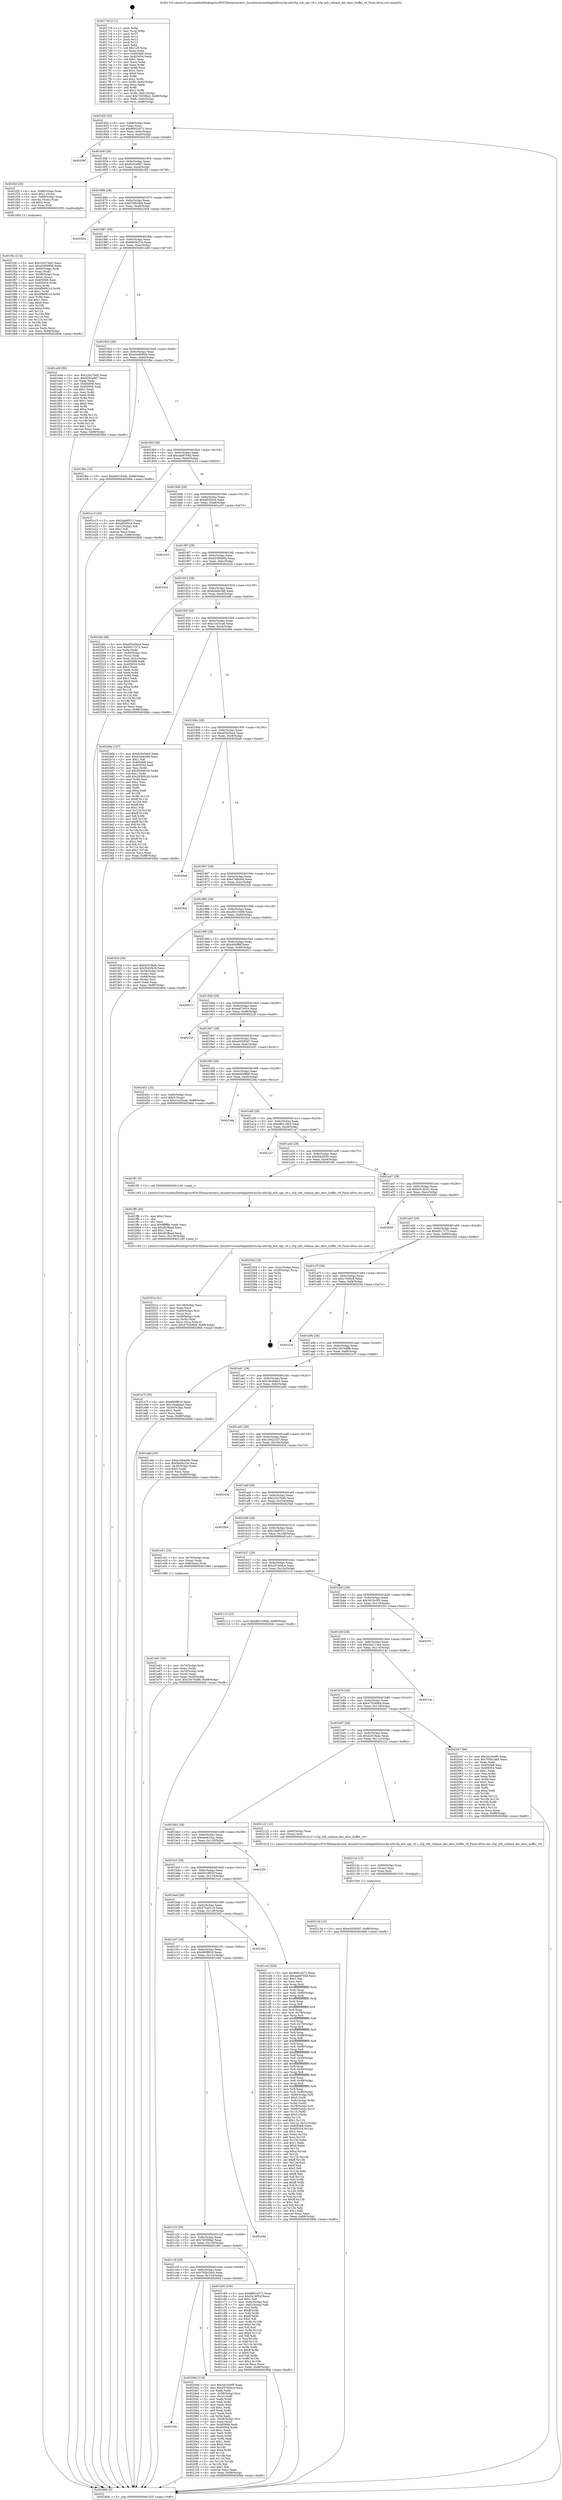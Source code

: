 digraph "0x4017c0" {
  label = "0x4017c0 (/mnt/c/Users/mathe/Desktop/tcc/POCII/binaries/extr_linuxdriversmediaplatforms5p-mfcs5p_mfc_opr_v6.c_s5p_mfc_release_dec_desc_buffer_v6_Final-ollvm.out::main(0))"
  labelloc = "t"
  node[shape=record]

  Entry [label="",width=0.3,height=0.3,shape=circle,fillcolor=black,style=filled]
  "0x40182f" [label="{
     0x40182f [32]\l
     | [instrs]\l
     &nbsp;&nbsp;0x40182f \<+6\>: mov -0x88(%rbp),%eax\l
     &nbsp;&nbsp;0x401835 \<+2\>: mov %eax,%ecx\l
     &nbsp;&nbsp;0x401837 \<+6\>: sub $0x8681e572,%ecx\l
     &nbsp;&nbsp;0x40183d \<+6\>: mov %eax,-0x9c(%rbp)\l
     &nbsp;&nbsp;0x401843 \<+6\>: mov %ecx,-0xa0(%rbp)\l
     &nbsp;&nbsp;0x401849 \<+6\>: je 000000000040256f \<main+0xdaf\>\l
  }"]
  "0x40256f" [label="{
     0x40256f\l
  }", style=dashed]
  "0x40184f" [label="{
     0x40184f [28]\l
     | [instrs]\l
     &nbsp;&nbsp;0x40184f \<+5\>: jmp 0000000000401854 \<main+0x94\>\l
     &nbsp;&nbsp;0x401854 \<+6\>: mov -0x9c(%rbp),%eax\l
     &nbsp;&nbsp;0x40185a \<+5\>: sub $0x920ce667,%eax\l
     &nbsp;&nbsp;0x40185f \<+6\>: mov %eax,-0xa4(%rbp)\l
     &nbsp;&nbsp;0x401865 \<+6\>: je 0000000000401f2f \<main+0x76f\>\l
  }"]
  Exit [label="",width=0.3,height=0.3,shape=circle,fillcolor=black,style=filled,peripheries=2]
  "0x401f2f" [label="{
     0x401f2f [29]\l
     | [instrs]\l
     &nbsp;&nbsp;0x401f2f \<+4\>: mov -0x68(%rbp),%rax\l
     &nbsp;&nbsp;0x401f33 \<+6\>: movl $0x1,(%rax)\l
     &nbsp;&nbsp;0x401f39 \<+4\>: mov -0x68(%rbp),%rax\l
     &nbsp;&nbsp;0x401f3d \<+3\>: movslq (%rax),%rax\l
     &nbsp;&nbsp;0x401f40 \<+4\>: shl $0x2,%rax\l
     &nbsp;&nbsp;0x401f44 \<+3\>: mov %rax,%rdi\l
     &nbsp;&nbsp;0x401f47 \<+5\>: call 0000000000401050 \<malloc@plt\>\l
     | [calls]\l
     &nbsp;&nbsp;0x401050 \{1\} (unknown)\l
  }"]
  "0x40186b" [label="{
     0x40186b [28]\l
     | [instrs]\l
     &nbsp;&nbsp;0x40186b \<+5\>: jmp 0000000000401870 \<main+0xb0\>\l
     &nbsp;&nbsp;0x401870 \<+6\>: mov -0x9c(%rbp),%eax\l
     &nbsp;&nbsp;0x401876 \<+5\>: sub $0x97682db8,%eax\l
     &nbsp;&nbsp;0x40187b \<+6\>: mov %eax,-0xa8(%rbp)\l
     &nbsp;&nbsp;0x401881 \<+6\>: je 0000000000402404 \<main+0xc44\>\l
  }"]
  "0x40213d" [label="{
     0x40213d [15]\l
     | [instrs]\l
     &nbsp;&nbsp;0x40213d \<+10\>: movl $0xe50593d7,-0x88(%rbp)\l
     &nbsp;&nbsp;0x402147 \<+5\>: jmp 00000000004026bb \<main+0xefb\>\l
  }"]
  "0x402404" [label="{
     0x402404\l
  }", style=dashed]
  "0x401887" [label="{
     0x401887 [28]\l
     | [instrs]\l
     &nbsp;&nbsp;0x401887 \<+5\>: jmp 000000000040188c \<main+0xcc\>\l
     &nbsp;&nbsp;0x40188c \<+6\>: mov -0x9c(%rbp),%eax\l
     &nbsp;&nbsp;0x401892 \<+5\>: sub $0x9e09c23e,%eax\l
     &nbsp;&nbsp;0x401897 \<+6\>: mov %eax,-0xac(%rbp)\l
     &nbsp;&nbsp;0x40189d \<+6\>: je 0000000000401ed9 \<main+0x719\>\l
  }"]
  "0x40212e" [label="{
     0x40212e [15]\l
     | [instrs]\l
     &nbsp;&nbsp;0x40212e \<+4\>: mov -0x60(%rbp),%rax\l
     &nbsp;&nbsp;0x402132 \<+3\>: mov (%rax),%rax\l
     &nbsp;&nbsp;0x402135 \<+3\>: mov %rax,%rdi\l
     &nbsp;&nbsp;0x402138 \<+5\>: call 0000000000401030 \<free@plt\>\l
     | [calls]\l
     &nbsp;&nbsp;0x401030 \{1\} (unknown)\l
  }"]
  "0x401ed9" [label="{
     0x401ed9 [86]\l
     | [instrs]\l
     &nbsp;&nbsp;0x401ed9 \<+5\>: mov $0x22027bd5,%eax\l
     &nbsp;&nbsp;0x401ede \<+5\>: mov $0x920ce667,%ecx\l
     &nbsp;&nbsp;0x401ee3 \<+2\>: xor %edx,%edx\l
     &nbsp;&nbsp;0x401ee5 \<+7\>: mov 0x405068,%esi\l
     &nbsp;&nbsp;0x401eec \<+7\>: mov 0x405054,%edi\l
     &nbsp;&nbsp;0x401ef3 \<+3\>: sub $0x1,%edx\l
     &nbsp;&nbsp;0x401ef6 \<+3\>: mov %esi,%r8d\l
     &nbsp;&nbsp;0x401ef9 \<+3\>: add %edx,%r8d\l
     &nbsp;&nbsp;0x401efc \<+4\>: imul %r8d,%esi\l
     &nbsp;&nbsp;0x401f00 \<+3\>: and $0x1,%esi\l
     &nbsp;&nbsp;0x401f03 \<+3\>: cmp $0x0,%esi\l
     &nbsp;&nbsp;0x401f06 \<+4\>: sete %r9b\l
     &nbsp;&nbsp;0x401f0a \<+3\>: cmp $0xa,%edi\l
     &nbsp;&nbsp;0x401f0d \<+4\>: setl %r10b\l
     &nbsp;&nbsp;0x401f11 \<+3\>: mov %r9b,%r11b\l
     &nbsp;&nbsp;0x401f14 \<+3\>: and %r10b,%r11b\l
     &nbsp;&nbsp;0x401f17 \<+3\>: xor %r10b,%r9b\l
     &nbsp;&nbsp;0x401f1a \<+3\>: or %r9b,%r11b\l
     &nbsp;&nbsp;0x401f1d \<+4\>: test $0x1,%r11b\l
     &nbsp;&nbsp;0x401f21 \<+3\>: cmovne %ecx,%eax\l
     &nbsp;&nbsp;0x401f24 \<+6\>: mov %eax,-0x88(%rbp)\l
     &nbsp;&nbsp;0x401f2a \<+5\>: jmp 00000000004026bb \<main+0xefb\>\l
  }"]
  "0x4018a3" [label="{
     0x4018a3 [28]\l
     | [instrs]\l
     &nbsp;&nbsp;0x4018a3 \<+5\>: jmp 00000000004018a8 \<main+0xe8\>\l
     &nbsp;&nbsp;0x4018a8 \<+6\>: mov -0x9c(%rbp),%eax\l
     &nbsp;&nbsp;0x4018ae \<+5\>: sub $0xa5490958,%eax\l
     &nbsp;&nbsp;0x4018b3 \<+6\>: mov %eax,-0xb0(%rbp)\l
     &nbsp;&nbsp;0x4018b9 \<+6\>: je 0000000000401fbe \<main+0x7fe\>\l
  }"]
  "0x401c5b" [label="{
     0x401c5b\l
  }", style=dashed]
  "0x401fbe" [label="{
     0x401fbe [15]\l
     | [instrs]\l
     &nbsp;&nbsp;0x401fbe \<+10\>: movl $0xd931940b,-0x88(%rbp)\l
     &nbsp;&nbsp;0x401fc8 \<+5\>: jmp 00000000004026bb \<main+0xefb\>\l
  }"]
  "0x4018bf" [label="{
     0x4018bf [28]\l
     | [instrs]\l
     &nbsp;&nbsp;0x4018bf \<+5\>: jmp 00000000004018c4 \<main+0x104\>\l
     &nbsp;&nbsp;0x4018c4 \<+6\>: mov -0x9c(%rbp),%eax\l
     &nbsp;&nbsp;0x4018ca \<+5\>: sub $0xaab9704d,%eax\l
     &nbsp;&nbsp;0x4018cf \<+6\>: mov %eax,-0xb4(%rbp)\l
     &nbsp;&nbsp;0x4018d5 \<+6\>: je 0000000000401e15 \<main+0x655\>\l
  }"]
  "0x40209d" [label="{
     0x40209d [118]\l
     | [instrs]\l
     &nbsp;&nbsp;0x40209d \<+5\>: mov $0x3d10c0f5,%eax\l
     &nbsp;&nbsp;0x4020a2 \<+5\>: mov $0x257404ce,%ecx\l
     &nbsp;&nbsp;0x4020a7 \<+2\>: xor %edx,%edx\l
     &nbsp;&nbsp;0x4020a9 \<+4\>: mov -0x58(%rbp),%rsi\l
     &nbsp;&nbsp;0x4020ad \<+2\>: mov (%rsi),%edi\l
     &nbsp;&nbsp;0x4020af \<+3\>: mov %edx,%r8d\l
     &nbsp;&nbsp;0x4020b2 \<+3\>: sub %edi,%r8d\l
     &nbsp;&nbsp;0x4020b5 \<+2\>: mov %edx,%edi\l
     &nbsp;&nbsp;0x4020b7 \<+3\>: sub $0x1,%edi\l
     &nbsp;&nbsp;0x4020ba \<+3\>: add %edi,%r8d\l
     &nbsp;&nbsp;0x4020bd \<+2\>: mov %edx,%edi\l
     &nbsp;&nbsp;0x4020bf \<+3\>: sub %r8d,%edi\l
     &nbsp;&nbsp;0x4020c2 \<+4\>: mov -0x58(%rbp),%rsi\l
     &nbsp;&nbsp;0x4020c6 \<+2\>: mov %edi,(%rsi)\l
     &nbsp;&nbsp;0x4020c8 \<+7\>: mov 0x405068,%edi\l
     &nbsp;&nbsp;0x4020cf \<+8\>: mov 0x405054,%r8d\l
     &nbsp;&nbsp;0x4020d7 \<+3\>: sub $0x1,%edx\l
     &nbsp;&nbsp;0x4020da \<+3\>: mov %edi,%r9d\l
     &nbsp;&nbsp;0x4020dd \<+3\>: add %edx,%r9d\l
     &nbsp;&nbsp;0x4020e0 \<+4\>: imul %r9d,%edi\l
     &nbsp;&nbsp;0x4020e4 \<+3\>: and $0x1,%edi\l
     &nbsp;&nbsp;0x4020e7 \<+3\>: cmp $0x0,%edi\l
     &nbsp;&nbsp;0x4020ea \<+4\>: sete %r10b\l
     &nbsp;&nbsp;0x4020ee \<+4\>: cmp $0xa,%r8d\l
     &nbsp;&nbsp;0x4020f2 \<+4\>: setl %r11b\l
     &nbsp;&nbsp;0x4020f6 \<+3\>: mov %r10b,%bl\l
     &nbsp;&nbsp;0x4020f9 \<+3\>: and %r11b,%bl\l
     &nbsp;&nbsp;0x4020fc \<+3\>: xor %r11b,%r10b\l
     &nbsp;&nbsp;0x4020ff \<+3\>: or %r10b,%bl\l
     &nbsp;&nbsp;0x402102 \<+3\>: test $0x1,%bl\l
     &nbsp;&nbsp;0x402105 \<+3\>: cmovne %ecx,%eax\l
     &nbsp;&nbsp;0x402108 \<+6\>: mov %eax,-0x88(%rbp)\l
     &nbsp;&nbsp;0x40210e \<+5\>: jmp 00000000004026bb \<main+0xefb\>\l
  }"]
  "0x401e15" [label="{
     0x401e15 [30]\l
     | [instrs]\l
     &nbsp;&nbsp;0x401e15 \<+5\>: mov $0x24a80511,%eax\l
     &nbsp;&nbsp;0x401e1a \<+5\>: mov $0xaf55f3c4,%ecx\l
     &nbsp;&nbsp;0x401e1f \<+3\>: mov -0x31(%rbp),%dl\l
     &nbsp;&nbsp;0x401e22 \<+3\>: test $0x1,%dl\l
     &nbsp;&nbsp;0x401e25 \<+3\>: cmovne %ecx,%eax\l
     &nbsp;&nbsp;0x401e28 \<+6\>: mov %eax,-0x88(%rbp)\l
     &nbsp;&nbsp;0x401e2e \<+5\>: jmp 00000000004026bb \<main+0xefb\>\l
  }"]
  "0x4018db" [label="{
     0x4018db [28]\l
     | [instrs]\l
     &nbsp;&nbsp;0x4018db \<+5\>: jmp 00000000004018e0 \<main+0x120\>\l
     &nbsp;&nbsp;0x4018e0 \<+6\>: mov -0x9c(%rbp),%eax\l
     &nbsp;&nbsp;0x4018e6 \<+5\>: sub $0xaf55f3c4,%eax\l
     &nbsp;&nbsp;0x4018eb \<+6\>: mov %eax,-0xb8(%rbp)\l
     &nbsp;&nbsp;0x4018f1 \<+6\>: je 0000000000401e33 \<main+0x673\>\l
  }"]
  "0x40201e" [label="{
     0x40201e [41]\l
     | [instrs]\l
     &nbsp;&nbsp;0x40201e \<+6\>: mov -0x138(%rbp),%ecx\l
     &nbsp;&nbsp;0x402024 \<+3\>: imul %eax,%ecx\l
     &nbsp;&nbsp;0x402027 \<+4\>: mov -0x60(%rbp),%rsi\l
     &nbsp;&nbsp;0x40202b \<+3\>: mov (%rsi),%rsi\l
     &nbsp;&nbsp;0x40202e \<+4\>: mov -0x58(%rbp),%rdi\l
     &nbsp;&nbsp;0x402032 \<+3\>: movslq (%rdi),%rdi\l
     &nbsp;&nbsp;0x402035 \<+3\>: mov %ecx,(%rsi,%rdi,4)\l
     &nbsp;&nbsp;0x402038 \<+10\>: movl $0x475349b9,-0x88(%rbp)\l
     &nbsp;&nbsp;0x402042 \<+5\>: jmp 00000000004026bb \<main+0xefb\>\l
  }"]
  "0x401e33" [label="{
     0x401e33\l
  }", style=dashed]
  "0x4018f7" [label="{
     0x4018f7 [28]\l
     | [instrs]\l
     &nbsp;&nbsp;0x4018f7 \<+5\>: jmp 00000000004018fc \<main+0x13c\>\l
     &nbsp;&nbsp;0x4018fc \<+6\>: mov -0x9c(%rbp),%eax\l
     &nbsp;&nbsp;0x401902 \<+5\>: sub $0xb2384d0b,%eax\l
     &nbsp;&nbsp;0x401907 \<+6\>: mov %eax,-0xbc(%rbp)\l
     &nbsp;&nbsp;0x40190d \<+6\>: je 000000000040242e \<main+0xc6e\>\l
  }"]
  "0x401ff6" [label="{
     0x401ff6 [40]\l
     | [instrs]\l
     &nbsp;&nbsp;0x401ff6 \<+5\>: mov $0x2,%ecx\l
     &nbsp;&nbsp;0x401ffb \<+1\>: cltd\l
     &nbsp;&nbsp;0x401ffc \<+2\>: idiv %ecx\l
     &nbsp;&nbsp;0x401ffe \<+6\>: imul $0xfffffffe,%edx,%ecx\l
     &nbsp;&nbsp;0x402004 \<+6\>: sub $0xdf1ffaad,%ecx\l
     &nbsp;&nbsp;0x40200a \<+3\>: add $0x1,%ecx\l
     &nbsp;&nbsp;0x40200d \<+6\>: add $0xdf1ffaad,%ecx\l
     &nbsp;&nbsp;0x402013 \<+6\>: mov %ecx,-0x138(%rbp)\l
     &nbsp;&nbsp;0x402019 \<+5\>: call 0000000000401160 \<next_i\>\l
     | [calls]\l
     &nbsp;&nbsp;0x401160 \{1\} (/mnt/c/Users/mathe/Desktop/tcc/POCII/binaries/extr_linuxdriversmediaplatforms5p-mfcs5p_mfc_opr_v6.c_s5p_mfc_release_dec_desc_buffer_v6_Final-ollvm.out::next_i)\l
  }"]
  "0x40242e" [label="{
     0x40242e\l
  }", style=dashed]
  "0x401913" [label="{
     0x401913 [28]\l
     | [instrs]\l
     &nbsp;&nbsp;0x401913 \<+5\>: jmp 0000000000401918 \<main+0x158\>\l
     &nbsp;&nbsp;0x401918 \<+6\>: mov -0x9c(%rbp),%eax\l
     &nbsp;&nbsp;0x40191e \<+5\>: sub $0xb3ebe348,%eax\l
     &nbsp;&nbsp;0x401923 \<+6\>: mov %eax,-0xc0(%rbp)\l
     &nbsp;&nbsp;0x401929 \<+6\>: je 00000000004024fd \<main+0xd3d\>\l
  }"]
  "0x401f4c" [label="{
     0x401f4c [114]\l
     | [instrs]\l
     &nbsp;&nbsp;0x401f4c \<+5\>: mov $0x22027bd5,%ecx\l
     &nbsp;&nbsp;0x401f51 \<+5\>: mov $0xa5490958,%edx\l
     &nbsp;&nbsp;0x401f56 \<+4\>: mov -0x60(%rbp),%rdi\l
     &nbsp;&nbsp;0x401f5a \<+3\>: mov %rax,(%rdi)\l
     &nbsp;&nbsp;0x401f5d \<+4\>: mov -0x58(%rbp),%rax\l
     &nbsp;&nbsp;0x401f61 \<+6\>: movl $0x0,(%rax)\l
     &nbsp;&nbsp;0x401f67 \<+7\>: mov 0x405068,%esi\l
     &nbsp;&nbsp;0x401f6e \<+8\>: mov 0x405054,%r8d\l
     &nbsp;&nbsp;0x401f76 \<+3\>: mov %esi,%r9d\l
     &nbsp;&nbsp;0x401f79 \<+7\>: add $0x9f969210,%r9d\l
     &nbsp;&nbsp;0x401f80 \<+4\>: sub $0x1,%r9d\l
     &nbsp;&nbsp;0x401f84 \<+7\>: sub $0x9f969210,%r9d\l
     &nbsp;&nbsp;0x401f8b \<+4\>: imul %r9d,%esi\l
     &nbsp;&nbsp;0x401f8f \<+3\>: and $0x1,%esi\l
     &nbsp;&nbsp;0x401f92 \<+3\>: cmp $0x0,%esi\l
     &nbsp;&nbsp;0x401f95 \<+4\>: sete %r10b\l
     &nbsp;&nbsp;0x401f99 \<+4\>: cmp $0xa,%r8d\l
     &nbsp;&nbsp;0x401f9d \<+4\>: setl %r11b\l
     &nbsp;&nbsp;0x401fa1 \<+3\>: mov %r10b,%bl\l
     &nbsp;&nbsp;0x401fa4 \<+3\>: and %r11b,%bl\l
     &nbsp;&nbsp;0x401fa7 \<+3\>: xor %r11b,%r10b\l
     &nbsp;&nbsp;0x401faa \<+3\>: or %r10b,%bl\l
     &nbsp;&nbsp;0x401fad \<+3\>: test $0x1,%bl\l
     &nbsp;&nbsp;0x401fb0 \<+3\>: cmovne %edx,%ecx\l
     &nbsp;&nbsp;0x401fb3 \<+6\>: mov %ecx,-0x88(%rbp)\l
     &nbsp;&nbsp;0x401fb9 \<+5\>: jmp 00000000004026bb \<main+0xefb\>\l
  }"]
  "0x4024fd" [label="{
     0x4024fd [96]\l
     | [instrs]\l
     &nbsp;&nbsp;0x4024fd \<+5\>: mov $0xd35a5be4,%eax\l
     &nbsp;&nbsp;0x402502 \<+5\>: mov $0x8517273,%ecx\l
     &nbsp;&nbsp;0x402507 \<+2\>: xor %edx,%edx\l
     &nbsp;&nbsp;0x402509 \<+4\>: mov -0x80(%rbp),%rsi\l
     &nbsp;&nbsp;0x40250d \<+2\>: mov (%rsi),%edi\l
     &nbsp;&nbsp;0x40250f \<+3\>: mov %edi,-0x2c(%rbp)\l
     &nbsp;&nbsp;0x402512 \<+7\>: mov 0x405068,%edi\l
     &nbsp;&nbsp;0x402519 \<+8\>: mov 0x405054,%r8d\l
     &nbsp;&nbsp;0x402521 \<+3\>: sub $0x1,%edx\l
     &nbsp;&nbsp;0x402524 \<+3\>: mov %edi,%r9d\l
     &nbsp;&nbsp;0x402527 \<+3\>: add %edx,%r9d\l
     &nbsp;&nbsp;0x40252a \<+4\>: imul %r9d,%edi\l
     &nbsp;&nbsp;0x40252e \<+3\>: and $0x1,%edi\l
     &nbsp;&nbsp;0x402531 \<+3\>: cmp $0x0,%edi\l
     &nbsp;&nbsp;0x402534 \<+4\>: sete %r10b\l
     &nbsp;&nbsp;0x402538 \<+4\>: cmp $0xa,%r8d\l
     &nbsp;&nbsp;0x40253c \<+4\>: setl %r11b\l
     &nbsp;&nbsp;0x402540 \<+3\>: mov %r10b,%bl\l
     &nbsp;&nbsp;0x402543 \<+3\>: and %r11b,%bl\l
     &nbsp;&nbsp;0x402546 \<+3\>: xor %r11b,%r10b\l
     &nbsp;&nbsp;0x402549 \<+3\>: or %r10b,%bl\l
     &nbsp;&nbsp;0x40254c \<+3\>: test $0x1,%bl\l
     &nbsp;&nbsp;0x40254f \<+3\>: cmovne %ecx,%eax\l
     &nbsp;&nbsp;0x402552 \<+6\>: mov %eax,-0x88(%rbp)\l
     &nbsp;&nbsp;0x402558 \<+5\>: jmp 00000000004026bb \<main+0xefb\>\l
  }"]
  "0x40192f" [label="{
     0x40192f [28]\l
     | [instrs]\l
     &nbsp;&nbsp;0x40192f \<+5\>: jmp 0000000000401934 \<main+0x174\>\l
     &nbsp;&nbsp;0x401934 \<+6\>: mov -0x9c(%rbp),%eax\l
     &nbsp;&nbsp;0x40193a \<+5\>: sub $0xc1e25ca6,%eax\l
     &nbsp;&nbsp;0x40193f \<+6\>: mov %eax,-0xc4(%rbp)\l
     &nbsp;&nbsp;0x401945 \<+6\>: je 000000000040246a \<main+0xcaa\>\l
  }"]
  "0x401e61" [label="{
     0x401e61 [30]\l
     | [instrs]\l
     &nbsp;&nbsp;0x401e61 \<+4\>: mov -0x70(%rbp),%rdi\l
     &nbsp;&nbsp;0x401e65 \<+2\>: mov %eax,(%rdi)\l
     &nbsp;&nbsp;0x401e67 \<+4\>: mov -0x70(%rbp),%rdi\l
     &nbsp;&nbsp;0x401e6b \<+2\>: mov (%rdi),%eax\l
     &nbsp;&nbsp;0x401e6d \<+3\>: mov %eax,-0x30(%rbp)\l
     &nbsp;&nbsp;0x401e70 \<+10\>: movl $0x10e70d88,-0x88(%rbp)\l
     &nbsp;&nbsp;0x401e7a \<+5\>: jmp 00000000004026bb \<main+0xefb\>\l
  }"]
  "0x40246a" [label="{
     0x40246a [147]\l
     | [instrs]\l
     &nbsp;&nbsp;0x40246a \<+5\>: mov $0xd35a5be4,%eax\l
     &nbsp;&nbsp;0x40246f \<+5\>: mov $0xb3ebe348,%ecx\l
     &nbsp;&nbsp;0x402474 \<+2\>: mov $0x1,%dl\l
     &nbsp;&nbsp;0x402476 \<+7\>: mov 0x405068,%esi\l
     &nbsp;&nbsp;0x40247d \<+7\>: mov 0x405054,%edi\l
     &nbsp;&nbsp;0x402484 \<+3\>: mov %esi,%r8d\l
     &nbsp;&nbsp;0x402487 \<+7\>: sub $0x28366c26,%r8d\l
     &nbsp;&nbsp;0x40248e \<+4\>: sub $0x1,%r8d\l
     &nbsp;&nbsp;0x402492 \<+7\>: add $0x28366c26,%r8d\l
     &nbsp;&nbsp;0x402499 \<+4\>: imul %r8d,%esi\l
     &nbsp;&nbsp;0x40249d \<+3\>: and $0x1,%esi\l
     &nbsp;&nbsp;0x4024a0 \<+3\>: cmp $0x0,%esi\l
     &nbsp;&nbsp;0x4024a3 \<+4\>: sete %r9b\l
     &nbsp;&nbsp;0x4024a7 \<+3\>: cmp $0xa,%edi\l
     &nbsp;&nbsp;0x4024aa \<+4\>: setl %r10b\l
     &nbsp;&nbsp;0x4024ae \<+3\>: mov %r9b,%r11b\l
     &nbsp;&nbsp;0x4024b1 \<+4\>: xor $0xff,%r11b\l
     &nbsp;&nbsp;0x4024b5 \<+3\>: mov %r10b,%bl\l
     &nbsp;&nbsp;0x4024b8 \<+3\>: xor $0xff,%bl\l
     &nbsp;&nbsp;0x4024bb \<+3\>: xor $0x1,%dl\l
     &nbsp;&nbsp;0x4024be \<+3\>: mov %r11b,%r14b\l
     &nbsp;&nbsp;0x4024c1 \<+4\>: and $0xff,%r14b\l
     &nbsp;&nbsp;0x4024c5 \<+3\>: and %dl,%r9b\l
     &nbsp;&nbsp;0x4024c8 \<+3\>: mov %bl,%r15b\l
     &nbsp;&nbsp;0x4024cb \<+4\>: and $0xff,%r15b\l
     &nbsp;&nbsp;0x4024cf \<+3\>: and %dl,%r10b\l
     &nbsp;&nbsp;0x4024d2 \<+3\>: or %r9b,%r14b\l
     &nbsp;&nbsp;0x4024d5 \<+3\>: or %r10b,%r15b\l
     &nbsp;&nbsp;0x4024d8 \<+3\>: xor %r15b,%r14b\l
     &nbsp;&nbsp;0x4024db \<+3\>: or %bl,%r11b\l
     &nbsp;&nbsp;0x4024de \<+4\>: xor $0xff,%r11b\l
     &nbsp;&nbsp;0x4024e2 \<+3\>: or $0x1,%dl\l
     &nbsp;&nbsp;0x4024e5 \<+3\>: and %dl,%r11b\l
     &nbsp;&nbsp;0x4024e8 \<+3\>: or %r11b,%r14b\l
     &nbsp;&nbsp;0x4024eb \<+4\>: test $0x1,%r14b\l
     &nbsp;&nbsp;0x4024ef \<+3\>: cmovne %ecx,%eax\l
     &nbsp;&nbsp;0x4024f2 \<+6\>: mov %eax,-0x88(%rbp)\l
     &nbsp;&nbsp;0x4024f8 \<+5\>: jmp 00000000004026bb \<main+0xefb\>\l
  }"]
  "0x40194b" [label="{
     0x40194b [28]\l
     | [instrs]\l
     &nbsp;&nbsp;0x40194b \<+5\>: jmp 0000000000401950 \<main+0x190\>\l
     &nbsp;&nbsp;0x401950 \<+6\>: mov -0x9c(%rbp),%eax\l
     &nbsp;&nbsp;0x401956 \<+5\>: sub $0xd35a5be4,%eax\l
     &nbsp;&nbsp;0x40195b \<+6\>: mov %eax,-0xc8(%rbp)\l
     &nbsp;&nbsp;0x401961 \<+6\>: je 00000000004026a6 \<main+0xee6\>\l
  }"]
  "0x4017c0" [label="{
     0x4017c0 [111]\l
     | [instrs]\l
     &nbsp;&nbsp;0x4017c0 \<+1\>: push %rbp\l
     &nbsp;&nbsp;0x4017c1 \<+3\>: mov %rsp,%rbp\l
     &nbsp;&nbsp;0x4017c4 \<+2\>: push %r15\l
     &nbsp;&nbsp;0x4017c6 \<+2\>: push %r14\l
     &nbsp;&nbsp;0x4017c8 \<+2\>: push %r13\l
     &nbsp;&nbsp;0x4017ca \<+2\>: push %r12\l
     &nbsp;&nbsp;0x4017cc \<+1\>: push %rbx\l
     &nbsp;&nbsp;0x4017cd \<+7\>: sub $0x128,%rsp\l
     &nbsp;&nbsp;0x4017d4 \<+2\>: xor %eax,%eax\l
     &nbsp;&nbsp;0x4017d6 \<+7\>: mov 0x405068,%ecx\l
     &nbsp;&nbsp;0x4017dd \<+7\>: mov 0x405054,%edx\l
     &nbsp;&nbsp;0x4017e4 \<+3\>: sub $0x1,%eax\l
     &nbsp;&nbsp;0x4017e7 \<+3\>: mov %ecx,%r8d\l
     &nbsp;&nbsp;0x4017ea \<+3\>: add %eax,%r8d\l
     &nbsp;&nbsp;0x4017ed \<+4\>: imul %r8d,%ecx\l
     &nbsp;&nbsp;0x4017f1 \<+3\>: and $0x1,%ecx\l
     &nbsp;&nbsp;0x4017f4 \<+3\>: cmp $0x0,%ecx\l
     &nbsp;&nbsp;0x4017f7 \<+4\>: sete %r9b\l
     &nbsp;&nbsp;0x4017fb \<+4\>: and $0x1,%r9b\l
     &nbsp;&nbsp;0x4017ff \<+7\>: mov %r9b,-0x82(%rbp)\l
     &nbsp;&nbsp;0x401806 \<+3\>: cmp $0xa,%edx\l
     &nbsp;&nbsp;0x401809 \<+4\>: setl %r9b\l
     &nbsp;&nbsp;0x40180d \<+4\>: and $0x1,%r9b\l
     &nbsp;&nbsp;0x401811 \<+7\>: mov %r9b,-0x81(%rbp)\l
     &nbsp;&nbsp;0x401818 \<+10\>: movl $0x72839fa2,-0x88(%rbp)\l
     &nbsp;&nbsp;0x401822 \<+6\>: mov %edi,-0x8c(%rbp)\l
     &nbsp;&nbsp;0x401828 \<+7\>: mov %rsi,-0x98(%rbp)\l
  }"]
  "0x4026a6" [label="{
     0x4026a6\l
  }", style=dashed]
  "0x401967" [label="{
     0x401967 [28]\l
     | [instrs]\l
     &nbsp;&nbsp;0x401967 \<+5\>: jmp 000000000040196c \<main+0x1ac\>\l
     &nbsp;&nbsp;0x40196c \<+6\>: mov -0x9c(%rbp),%eax\l
     &nbsp;&nbsp;0x401972 \<+5\>: sub $0xd7efb20d,%eax\l
     &nbsp;&nbsp;0x401977 \<+6\>: mov %eax,-0xcc(%rbp)\l
     &nbsp;&nbsp;0x40197d \<+6\>: je 00000000004023cb \<main+0xc0b\>\l
  }"]
  "0x4026bb" [label="{
     0x4026bb [5]\l
     | [instrs]\l
     &nbsp;&nbsp;0x4026bb \<+5\>: jmp 000000000040182f \<main+0x6f\>\l
  }"]
  "0x4023cb" [label="{
     0x4023cb\l
  }", style=dashed]
  "0x401983" [label="{
     0x401983 [28]\l
     | [instrs]\l
     &nbsp;&nbsp;0x401983 \<+5\>: jmp 0000000000401988 \<main+0x1c8\>\l
     &nbsp;&nbsp;0x401988 \<+6\>: mov -0x9c(%rbp),%eax\l
     &nbsp;&nbsp;0x40198e \<+5\>: sub $0xd931940b,%eax\l
     &nbsp;&nbsp;0x401993 \<+6\>: mov %eax,-0xd0(%rbp)\l
     &nbsp;&nbsp;0x401999 \<+6\>: je 0000000000401fcd \<main+0x80d\>\l
  }"]
  "0x401c3f" [label="{
     0x401c3f [28]\l
     | [instrs]\l
     &nbsp;&nbsp;0x401c3f \<+5\>: jmp 0000000000401c44 \<main+0x484\>\l
     &nbsp;&nbsp;0x401c44 \<+6\>: mov -0x9c(%rbp),%eax\l
     &nbsp;&nbsp;0x401c4a \<+5\>: sub $0x765b1bb5,%eax\l
     &nbsp;&nbsp;0x401c4f \<+6\>: mov %eax,-0x134(%rbp)\l
     &nbsp;&nbsp;0x401c55 \<+6\>: je 000000000040209d \<main+0x8dd\>\l
  }"]
  "0x401fcd" [label="{
     0x401fcd [36]\l
     | [instrs]\l
     &nbsp;&nbsp;0x401fcd \<+5\>: mov $0x4c019a4c,%eax\l
     &nbsp;&nbsp;0x401fd2 \<+5\>: mov $0xf342f436,%ecx\l
     &nbsp;&nbsp;0x401fd7 \<+4\>: mov -0x58(%rbp),%rdx\l
     &nbsp;&nbsp;0x401fdb \<+2\>: mov (%rdx),%esi\l
     &nbsp;&nbsp;0x401fdd \<+4\>: mov -0x68(%rbp),%rdx\l
     &nbsp;&nbsp;0x401fe1 \<+2\>: cmp (%rdx),%esi\l
     &nbsp;&nbsp;0x401fe3 \<+3\>: cmovl %ecx,%eax\l
     &nbsp;&nbsp;0x401fe6 \<+6\>: mov %eax,-0x88(%rbp)\l
     &nbsp;&nbsp;0x401fec \<+5\>: jmp 00000000004026bb \<main+0xefb\>\l
  }"]
  "0x40199f" [label="{
     0x40199f [28]\l
     | [instrs]\l
     &nbsp;&nbsp;0x40199f \<+5\>: jmp 00000000004019a4 \<main+0x1e4\>\l
     &nbsp;&nbsp;0x4019a4 \<+6\>: mov -0x9c(%rbp),%eax\l
     &nbsp;&nbsp;0x4019aa \<+5\>: sub $0xdcfcffbf,%eax\l
     &nbsp;&nbsp;0x4019af \<+6\>: mov %eax,-0xd4(%rbp)\l
     &nbsp;&nbsp;0x4019b5 \<+6\>: je 0000000000402613 \<main+0xe53\>\l
  }"]
  "0x401c65" [label="{
     0x401c65 [106]\l
     | [instrs]\l
     &nbsp;&nbsp;0x401c65 \<+5\>: mov $0x8681e572,%eax\l
     &nbsp;&nbsp;0x401c6a \<+5\>: mov $0x5418f52f,%ecx\l
     &nbsp;&nbsp;0x401c6f \<+2\>: mov $0x1,%dl\l
     &nbsp;&nbsp;0x401c71 \<+7\>: mov -0x82(%rbp),%sil\l
     &nbsp;&nbsp;0x401c78 \<+7\>: mov -0x81(%rbp),%dil\l
     &nbsp;&nbsp;0x401c7f \<+3\>: mov %sil,%r8b\l
     &nbsp;&nbsp;0x401c82 \<+4\>: xor $0xff,%r8b\l
     &nbsp;&nbsp;0x401c86 \<+3\>: mov %dil,%r9b\l
     &nbsp;&nbsp;0x401c89 \<+4\>: xor $0xff,%r9b\l
     &nbsp;&nbsp;0x401c8d \<+3\>: xor $0x0,%dl\l
     &nbsp;&nbsp;0x401c90 \<+3\>: mov %r8b,%r10b\l
     &nbsp;&nbsp;0x401c93 \<+4\>: and $0x0,%r10b\l
     &nbsp;&nbsp;0x401c97 \<+3\>: and %dl,%sil\l
     &nbsp;&nbsp;0x401c9a \<+3\>: mov %r9b,%r11b\l
     &nbsp;&nbsp;0x401c9d \<+4\>: and $0x0,%r11b\l
     &nbsp;&nbsp;0x401ca1 \<+3\>: and %dl,%dil\l
     &nbsp;&nbsp;0x401ca4 \<+3\>: or %sil,%r10b\l
     &nbsp;&nbsp;0x401ca7 \<+3\>: or %dil,%r11b\l
     &nbsp;&nbsp;0x401caa \<+3\>: xor %r11b,%r10b\l
     &nbsp;&nbsp;0x401cad \<+3\>: or %r9b,%r8b\l
     &nbsp;&nbsp;0x401cb0 \<+4\>: xor $0xff,%r8b\l
     &nbsp;&nbsp;0x401cb4 \<+3\>: or $0x0,%dl\l
     &nbsp;&nbsp;0x401cb7 \<+3\>: and %dl,%r8b\l
     &nbsp;&nbsp;0x401cba \<+3\>: or %r8b,%r10b\l
     &nbsp;&nbsp;0x401cbd \<+4\>: test $0x1,%r10b\l
     &nbsp;&nbsp;0x401cc1 \<+3\>: cmovne %ecx,%eax\l
     &nbsp;&nbsp;0x401cc4 \<+6\>: mov %eax,-0x88(%rbp)\l
     &nbsp;&nbsp;0x401cca \<+5\>: jmp 00000000004026bb \<main+0xefb\>\l
  }"]
  "0x402613" [label="{
     0x402613\l
  }", style=dashed]
  "0x4019bb" [label="{
     0x4019bb [28]\l
     | [instrs]\l
     &nbsp;&nbsp;0x4019bb \<+5\>: jmp 00000000004019c0 \<main+0x200\>\l
     &nbsp;&nbsp;0x4019c0 \<+6\>: mov -0x9c(%rbp),%eax\l
     &nbsp;&nbsp;0x4019c6 \<+5\>: sub $0xe4f7491e,%eax\l
     &nbsp;&nbsp;0x4019cb \<+6\>: mov %eax,-0xd8(%rbp)\l
     &nbsp;&nbsp;0x4019d1 \<+6\>: je 000000000040222f \<main+0xa6f\>\l
  }"]
  "0x401c23" [label="{
     0x401c23 [28]\l
     | [instrs]\l
     &nbsp;&nbsp;0x401c23 \<+5\>: jmp 0000000000401c28 \<main+0x468\>\l
     &nbsp;&nbsp;0x401c28 \<+6\>: mov -0x9c(%rbp),%eax\l
     &nbsp;&nbsp;0x401c2e \<+5\>: sub $0x72839fa2,%eax\l
     &nbsp;&nbsp;0x401c33 \<+6\>: mov %eax,-0x130(%rbp)\l
     &nbsp;&nbsp;0x401c39 \<+6\>: je 0000000000401c65 \<main+0x4a5\>\l
  }"]
  "0x40222f" [label="{
     0x40222f\l
  }", style=dashed]
  "0x4019d7" [label="{
     0x4019d7 [28]\l
     | [instrs]\l
     &nbsp;&nbsp;0x4019d7 \<+5\>: jmp 00000000004019dc \<main+0x21c\>\l
     &nbsp;&nbsp;0x4019dc \<+6\>: mov -0x9c(%rbp),%eax\l
     &nbsp;&nbsp;0x4019e2 \<+5\>: sub $0xe50593d7,%eax\l
     &nbsp;&nbsp;0x4019e7 \<+6\>: mov %eax,-0xdc(%rbp)\l
     &nbsp;&nbsp;0x4019ed \<+6\>: je 0000000000402451 \<main+0xc91\>\l
  }"]
  "0x401e9d" [label="{
     0x401e9d\l
  }", style=dashed]
  "0x402451" [label="{
     0x402451 [25]\l
     | [instrs]\l
     &nbsp;&nbsp;0x402451 \<+4\>: mov -0x80(%rbp),%rax\l
     &nbsp;&nbsp;0x402455 \<+6\>: movl $0x0,(%rax)\l
     &nbsp;&nbsp;0x40245b \<+10\>: movl $0xc1e25ca6,-0x88(%rbp)\l
     &nbsp;&nbsp;0x402465 \<+5\>: jmp 00000000004026bb \<main+0xefb\>\l
  }"]
  "0x4019f3" [label="{
     0x4019f3 [28]\l
     | [instrs]\l
     &nbsp;&nbsp;0x4019f3 \<+5\>: jmp 00000000004019f8 \<main+0x238\>\l
     &nbsp;&nbsp;0x4019f8 \<+6\>: mov -0x9c(%rbp),%eax\l
     &nbsp;&nbsp;0x4019fe \<+5\>: sub $0xe6d3d6b8,%eax\l
     &nbsp;&nbsp;0x401a03 \<+6\>: mov %eax,-0xe0(%rbp)\l
     &nbsp;&nbsp;0x401a09 \<+6\>: je 00000000004023da \<main+0xc1a\>\l
  }"]
  "0x401c07" [label="{
     0x401c07 [28]\l
     | [instrs]\l
     &nbsp;&nbsp;0x401c07 \<+5\>: jmp 0000000000401c0c \<main+0x44c\>\l
     &nbsp;&nbsp;0x401c0c \<+6\>: mov -0x9c(%rbp),%eax\l
     &nbsp;&nbsp;0x401c12 \<+5\>: sub $0x680ff918,%eax\l
     &nbsp;&nbsp;0x401c17 \<+6\>: mov %eax,-0x12c(%rbp)\l
     &nbsp;&nbsp;0x401c1d \<+6\>: je 0000000000401e9d \<main+0x6dd\>\l
  }"]
  "0x4023da" [label="{
     0x4023da\l
  }", style=dashed]
  "0x401a0f" [label="{
     0x401a0f [28]\l
     | [instrs]\l
     &nbsp;&nbsp;0x401a0f \<+5\>: jmp 0000000000401a14 \<main+0x254\>\l
     &nbsp;&nbsp;0x401a14 \<+6\>: mov -0x9c(%rbp),%eax\l
     &nbsp;&nbsp;0x401a1a \<+5\>: sub $0xe80134a3,%eax\l
     &nbsp;&nbsp;0x401a1f \<+6\>: mov %eax,-0xe4(%rbp)\l
     &nbsp;&nbsp;0x401a25 \<+6\>: je 00000000004021a7 \<main+0x9e7\>\l
  }"]
  "0x402262" [label="{
     0x402262\l
  }", style=dashed]
  "0x4021a7" [label="{
     0x4021a7\l
  }", style=dashed]
  "0x401a2b" [label="{
     0x401a2b [28]\l
     | [instrs]\l
     &nbsp;&nbsp;0x401a2b \<+5\>: jmp 0000000000401a30 \<main+0x270\>\l
     &nbsp;&nbsp;0x401a30 \<+6\>: mov -0x9c(%rbp),%eax\l
     &nbsp;&nbsp;0x401a36 \<+5\>: sub $0xf342f436,%eax\l
     &nbsp;&nbsp;0x401a3b \<+6\>: mov %eax,-0xe8(%rbp)\l
     &nbsp;&nbsp;0x401a41 \<+6\>: je 0000000000401ff1 \<main+0x831\>\l
  }"]
  "0x401beb" [label="{
     0x401beb [28]\l
     | [instrs]\l
     &nbsp;&nbsp;0x401beb \<+5\>: jmp 0000000000401bf0 \<main+0x430\>\l
     &nbsp;&nbsp;0x401bf0 \<+6\>: mov -0x9c(%rbp),%eax\l
     &nbsp;&nbsp;0x401bf6 \<+5\>: sub $0x57ba9119,%eax\l
     &nbsp;&nbsp;0x401bfb \<+6\>: mov %eax,-0x128(%rbp)\l
     &nbsp;&nbsp;0x401c01 \<+6\>: je 0000000000402262 \<main+0xaa2\>\l
  }"]
  "0x401ff1" [label="{
     0x401ff1 [5]\l
     | [instrs]\l
     &nbsp;&nbsp;0x401ff1 \<+5\>: call 0000000000401160 \<next_i\>\l
     | [calls]\l
     &nbsp;&nbsp;0x401160 \{1\} (/mnt/c/Users/mathe/Desktop/tcc/POCII/binaries/extr_linuxdriversmediaplatforms5p-mfcs5p_mfc_opr_v6.c_s5p_mfc_release_dec_desc_buffer_v6_Final-ollvm.out::next_i)\l
  }"]
  "0x401a47" [label="{
     0x401a47 [28]\l
     | [instrs]\l
     &nbsp;&nbsp;0x401a47 \<+5\>: jmp 0000000000401a4c \<main+0x28c\>\l
     &nbsp;&nbsp;0x401a4c \<+6\>: mov -0x9c(%rbp),%eax\l
     &nbsp;&nbsp;0x401a52 \<+5\>: sub $0xfc518201,%eax\l
     &nbsp;&nbsp;0x401a57 \<+6\>: mov %eax,-0xec(%rbp)\l
     &nbsp;&nbsp;0x401a5d \<+6\>: je 0000000000402650 \<main+0xe90\>\l
  }"]
  "0x401ccf" [label="{
     0x401ccf [326]\l
     | [instrs]\l
     &nbsp;&nbsp;0x401ccf \<+5\>: mov $0x8681e572,%eax\l
     &nbsp;&nbsp;0x401cd4 \<+5\>: mov $0xaab9704d,%ecx\l
     &nbsp;&nbsp;0x401cd9 \<+2\>: mov $0x1,%dl\l
     &nbsp;&nbsp;0x401cdb \<+2\>: xor %esi,%esi\l
     &nbsp;&nbsp;0x401cdd \<+3\>: mov %rsp,%rdi\l
     &nbsp;&nbsp;0x401ce0 \<+4\>: add $0xfffffffffffffff0,%rdi\l
     &nbsp;&nbsp;0x401ce4 \<+3\>: mov %rdi,%rsp\l
     &nbsp;&nbsp;0x401ce7 \<+4\>: mov %rdi,-0x80(%rbp)\l
     &nbsp;&nbsp;0x401ceb \<+3\>: mov %rsp,%rdi\l
     &nbsp;&nbsp;0x401cee \<+4\>: add $0xfffffffffffffff0,%rdi\l
     &nbsp;&nbsp;0x401cf2 \<+3\>: mov %rdi,%rsp\l
     &nbsp;&nbsp;0x401cf5 \<+3\>: mov %rsp,%r8\l
     &nbsp;&nbsp;0x401cf8 \<+4\>: add $0xfffffffffffffff0,%r8\l
     &nbsp;&nbsp;0x401cfc \<+3\>: mov %r8,%rsp\l
     &nbsp;&nbsp;0x401cff \<+4\>: mov %r8,-0x78(%rbp)\l
     &nbsp;&nbsp;0x401d03 \<+3\>: mov %rsp,%r8\l
     &nbsp;&nbsp;0x401d06 \<+4\>: add $0xfffffffffffffff0,%r8\l
     &nbsp;&nbsp;0x401d0a \<+3\>: mov %r8,%rsp\l
     &nbsp;&nbsp;0x401d0d \<+4\>: mov %r8,-0x70(%rbp)\l
     &nbsp;&nbsp;0x401d11 \<+3\>: mov %rsp,%r8\l
     &nbsp;&nbsp;0x401d14 \<+4\>: add $0xfffffffffffffff0,%r8\l
     &nbsp;&nbsp;0x401d18 \<+3\>: mov %r8,%rsp\l
     &nbsp;&nbsp;0x401d1b \<+4\>: mov %r8,-0x68(%rbp)\l
     &nbsp;&nbsp;0x401d1f \<+3\>: mov %rsp,%r8\l
     &nbsp;&nbsp;0x401d22 \<+4\>: add $0xfffffffffffffff0,%r8\l
     &nbsp;&nbsp;0x401d26 \<+3\>: mov %r8,%rsp\l
     &nbsp;&nbsp;0x401d29 \<+4\>: mov %r8,-0x60(%rbp)\l
     &nbsp;&nbsp;0x401d2d \<+3\>: mov %rsp,%r8\l
     &nbsp;&nbsp;0x401d30 \<+4\>: add $0xfffffffffffffff0,%r8\l
     &nbsp;&nbsp;0x401d34 \<+3\>: mov %r8,%rsp\l
     &nbsp;&nbsp;0x401d37 \<+4\>: mov %r8,-0x58(%rbp)\l
     &nbsp;&nbsp;0x401d3b \<+3\>: mov %rsp,%r8\l
     &nbsp;&nbsp;0x401d3e \<+4\>: add $0xfffffffffffffff0,%r8\l
     &nbsp;&nbsp;0x401d42 \<+3\>: mov %r8,%rsp\l
     &nbsp;&nbsp;0x401d45 \<+4\>: mov %r8,-0x50(%rbp)\l
     &nbsp;&nbsp;0x401d49 \<+3\>: mov %rsp,%r8\l
     &nbsp;&nbsp;0x401d4c \<+4\>: add $0xfffffffffffffff0,%r8\l
     &nbsp;&nbsp;0x401d50 \<+3\>: mov %r8,%rsp\l
     &nbsp;&nbsp;0x401d53 \<+4\>: mov %r8,-0x48(%rbp)\l
     &nbsp;&nbsp;0x401d57 \<+3\>: mov %rsp,%r8\l
     &nbsp;&nbsp;0x401d5a \<+4\>: add $0xfffffffffffffff0,%r8\l
     &nbsp;&nbsp;0x401d5e \<+3\>: mov %r8,%rsp\l
     &nbsp;&nbsp;0x401d61 \<+4\>: mov %r8,-0x40(%rbp)\l
     &nbsp;&nbsp;0x401d65 \<+4\>: mov -0x80(%rbp),%r8\l
     &nbsp;&nbsp;0x401d69 \<+7\>: movl $0x0,(%r8)\l
     &nbsp;&nbsp;0x401d70 \<+7\>: mov -0x8c(%rbp),%r9d\l
     &nbsp;&nbsp;0x401d77 \<+3\>: mov %r9d,(%rdi)\l
     &nbsp;&nbsp;0x401d7a \<+4\>: mov -0x78(%rbp),%r8\l
     &nbsp;&nbsp;0x401d7e \<+7\>: mov -0x98(%rbp),%r10\l
     &nbsp;&nbsp;0x401d85 \<+3\>: mov %r10,(%r8)\l
     &nbsp;&nbsp;0x401d88 \<+3\>: cmpl $0x2,(%rdi)\l
     &nbsp;&nbsp;0x401d8b \<+4\>: setne %r11b\l
     &nbsp;&nbsp;0x401d8f \<+4\>: and $0x1,%r11b\l
     &nbsp;&nbsp;0x401d93 \<+4\>: mov %r11b,-0x31(%rbp)\l
     &nbsp;&nbsp;0x401d97 \<+7\>: mov 0x405068,%ebx\l
     &nbsp;&nbsp;0x401d9e \<+8\>: mov 0x405054,%r14d\l
     &nbsp;&nbsp;0x401da6 \<+3\>: sub $0x1,%esi\l
     &nbsp;&nbsp;0x401da9 \<+3\>: mov %ebx,%r15d\l
     &nbsp;&nbsp;0x401dac \<+3\>: add %esi,%r15d\l
     &nbsp;&nbsp;0x401daf \<+4\>: imul %r15d,%ebx\l
     &nbsp;&nbsp;0x401db3 \<+3\>: and $0x1,%ebx\l
     &nbsp;&nbsp;0x401db6 \<+3\>: cmp $0x0,%ebx\l
     &nbsp;&nbsp;0x401db9 \<+4\>: sete %r11b\l
     &nbsp;&nbsp;0x401dbd \<+4\>: cmp $0xa,%r14d\l
     &nbsp;&nbsp;0x401dc1 \<+4\>: setl %r12b\l
     &nbsp;&nbsp;0x401dc5 \<+3\>: mov %r11b,%r13b\l
     &nbsp;&nbsp;0x401dc8 \<+4\>: xor $0xff,%r13b\l
     &nbsp;&nbsp;0x401dcc \<+3\>: mov %r12b,%sil\l
     &nbsp;&nbsp;0x401dcf \<+4\>: xor $0xff,%sil\l
     &nbsp;&nbsp;0x401dd3 \<+3\>: xor $0x1,%dl\l
     &nbsp;&nbsp;0x401dd6 \<+3\>: mov %r13b,%dil\l
     &nbsp;&nbsp;0x401dd9 \<+4\>: and $0xff,%dil\l
     &nbsp;&nbsp;0x401ddd \<+3\>: and %dl,%r11b\l
     &nbsp;&nbsp;0x401de0 \<+3\>: mov %sil,%r8b\l
     &nbsp;&nbsp;0x401de3 \<+4\>: and $0xff,%r8b\l
     &nbsp;&nbsp;0x401de7 \<+3\>: and %dl,%r12b\l
     &nbsp;&nbsp;0x401dea \<+3\>: or %r11b,%dil\l
     &nbsp;&nbsp;0x401ded \<+3\>: or %r12b,%r8b\l
     &nbsp;&nbsp;0x401df0 \<+3\>: xor %r8b,%dil\l
     &nbsp;&nbsp;0x401df3 \<+3\>: or %sil,%r13b\l
     &nbsp;&nbsp;0x401df6 \<+4\>: xor $0xff,%r13b\l
     &nbsp;&nbsp;0x401dfa \<+3\>: or $0x1,%dl\l
     &nbsp;&nbsp;0x401dfd \<+3\>: and %dl,%r13b\l
     &nbsp;&nbsp;0x401e00 \<+3\>: or %r13b,%dil\l
     &nbsp;&nbsp;0x401e03 \<+4\>: test $0x1,%dil\l
     &nbsp;&nbsp;0x401e07 \<+3\>: cmovne %ecx,%eax\l
     &nbsp;&nbsp;0x401e0a \<+6\>: mov %eax,-0x88(%rbp)\l
     &nbsp;&nbsp;0x401e10 \<+5\>: jmp 00000000004026bb \<main+0xefb\>\l
  }"]
  "0x402650" [label="{
     0x402650\l
  }", style=dashed]
  "0x401a63" [label="{
     0x401a63 [28]\l
     | [instrs]\l
     &nbsp;&nbsp;0x401a63 \<+5\>: jmp 0000000000401a68 \<main+0x2a8\>\l
     &nbsp;&nbsp;0x401a68 \<+6\>: mov -0x9c(%rbp),%eax\l
     &nbsp;&nbsp;0x401a6e \<+5\>: sub $0x8517273,%eax\l
     &nbsp;&nbsp;0x401a73 \<+6\>: mov %eax,-0xf0(%rbp)\l
     &nbsp;&nbsp;0x401a79 \<+6\>: je 000000000040255d \<main+0xd9d\>\l
  }"]
  "0x401bcf" [label="{
     0x401bcf [28]\l
     | [instrs]\l
     &nbsp;&nbsp;0x401bcf \<+5\>: jmp 0000000000401bd4 \<main+0x414\>\l
     &nbsp;&nbsp;0x401bd4 \<+6\>: mov -0x9c(%rbp),%eax\l
     &nbsp;&nbsp;0x401bda \<+5\>: sub $0x5418f52f,%eax\l
     &nbsp;&nbsp;0x401bdf \<+6\>: mov %eax,-0x124(%rbp)\l
     &nbsp;&nbsp;0x401be5 \<+6\>: je 0000000000401ccf \<main+0x50f\>\l
  }"]
  "0x40255d" [label="{
     0x40255d [18]\l
     | [instrs]\l
     &nbsp;&nbsp;0x40255d \<+3\>: mov -0x2c(%rbp),%eax\l
     &nbsp;&nbsp;0x402560 \<+4\>: lea -0x28(%rbp),%rsp\l
     &nbsp;&nbsp;0x402564 \<+1\>: pop %rbx\l
     &nbsp;&nbsp;0x402565 \<+2\>: pop %r12\l
     &nbsp;&nbsp;0x402567 \<+2\>: pop %r13\l
     &nbsp;&nbsp;0x402569 \<+2\>: pop %r14\l
     &nbsp;&nbsp;0x40256b \<+2\>: pop %r15\l
     &nbsp;&nbsp;0x40256d \<+1\>: pop %rbp\l
     &nbsp;&nbsp;0x40256e \<+1\>: ret\l
  }"]
  "0x401a7f" [label="{
     0x401a7f [28]\l
     | [instrs]\l
     &nbsp;&nbsp;0x401a7f \<+5\>: jmp 0000000000401a84 \<main+0x2c4\>\l
     &nbsp;&nbsp;0x401a84 \<+6\>: mov -0x9c(%rbp),%eax\l
     &nbsp;&nbsp;0x401a8a \<+5\>: sub $0xc7b66c6,%eax\l
     &nbsp;&nbsp;0x401a8f \<+6\>: mov %eax,-0xf4(%rbp)\l
     &nbsp;&nbsp;0x401a95 \<+6\>: je 000000000040223e \<main+0xa7e\>\l
  }"]
  "0x4022f5" [label="{
     0x4022f5\l
  }", style=dashed]
  "0x40223e" [label="{
     0x40223e\l
  }", style=dashed]
  "0x401a9b" [label="{
     0x401a9b [28]\l
     | [instrs]\l
     &nbsp;&nbsp;0x401a9b \<+5\>: jmp 0000000000401aa0 \<main+0x2e0\>\l
     &nbsp;&nbsp;0x401aa0 \<+6\>: mov -0x9c(%rbp),%eax\l
     &nbsp;&nbsp;0x401aa6 \<+5\>: sub $0x10e70d88,%eax\l
     &nbsp;&nbsp;0x401aab \<+6\>: mov %eax,-0xf8(%rbp)\l
     &nbsp;&nbsp;0x401ab1 \<+6\>: je 0000000000401e7f \<main+0x6bf\>\l
  }"]
  "0x401bb3" [label="{
     0x401bb3 [28]\l
     | [instrs]\l
     &nbsp;&nbsp;0x401bb3 \<+5\>: jmp 0000000000401bb8 \<main+0x3f8\>\l
     &nbsp;&nbsp;0x401bb8 \<+6\>: mov -0x9c(%rbp),%eax\l
     &nbsp;&nbsp;0x401bbe \<+5\>: sub $0x4ee633ac,%eax\l
     &nbsp;&nbsp;0x401bc3 \<+6\>: mov %eax,-0x120(%rbp)\l
     &nbsp;&nbsp;0x401bc9 \<+6\>: je 00000000004022f5 \<main+0xb35\>\l
  }"]
  "0x401e7f" [label="{
     0x401e7f [30]\l
     | [instrs]\l
     &nbsp;&nbsp;0x401e7f \<+5\>: mov $0x680ff918,%eax\l
     &nbsp;&nbsp;0x401e84 \<+5\>: mov $0x19cdbba5,%ecx\l
     &nbsp;&nbsp;0x401e89 \<+3\>: mov -0x30(%rbp),%edx\l
     &nbsp;&nbsp;0x401e8c \<+3\>: cmp $0x1,%edx\l
     &nbsp;&nbsp;0x401e8f \<+3\>: cmovl %ecx,%eax\l
     &nbsp;&nbsp;0x401e92 \<+6\>: mov %eax,-0x88(%rbp)\l
     &nbsp;&nbsp;0x401e98 \<+5\>: jmp 00000000004026bb \<main+0xefb\>\l
  }"]
  "0x401ab7" [label="{
     0x401ab7 [28]\l
     | [instrs]\l
     &nbsp;&nbsp;0x401ab7 \<+5\>: jmp 0000000000401abc \<main+0x2fc\>\l
     &nbsp;&nbsp;0x401abc \<+6\>: mov -0x9c(%rbp),%eax\l
     &nbsp;&nbsp;0x401ac2 \<+5\>: sub $0x19cdbba5,%eax\l
     &nbsp;&nbsp;0x401ac7 \<+6\>: mov %eax,-0xfc(%rbp)\l
     &nbsp;&nbsp;0x401acd \<+6\>: je 0000000000401ebb \<main+0x6fb\>\l
  }"]
  "0x402122" [label="{
     0x402122 [12]\l
     | [instrs]\l
     &nbsp;&nbsp;0x402122 \<+4\>: mov -0x60(%rbp),%rax\l
     &nbsp;&nbsp;0x402126 \<+3\>: mov (%rax),%rdi\l
     &nbsp;&nbsp;0x402129 \<+5\>: call 0000000000401610 \<s5p_mfc_release_dec_desc_buffer_v6\>\l
     | [calls]\l
     &nbsp;&nbsp;0x401610 \{1\} (/mnt/c/Users/mathe/Desktop/tcc/POCII/binaries/extr_linuxdriversmediaplatforms5p-mfcs5p_mfc_opr_v6.c_s5p_mfc_release_dec_desc_buffer_v6_Final-ollvm.out::s5p_mfc_release_dec_desc_buffer_v6)\l
  }"]
  "0x401ebb" [label="{
     0x401ebb [30]\l
     | [instrs]\l
     &nbsp;&nbsp;0x401ebb \<+5\>: mov $0xb2384d0b,%eax\l
     &nbsp;&nbsp;0x401ec0 \<+5\>: mov $0x9e09c23e,%ecx\l
     &nbsp;&nbsp;0x401ec5 \<+3\>: mov -0x30(%rbp),%edx\l
     &nbsp;&nbsp;0x401ec8 \<+3\>: cmp $0x0,%edx\l
     &nbsp;&nbsp;0x401ecb \<+3\>: cmove %ecx,%eax\l
     &nbsp;&nbsp;0x401ece \<+6\>: mov %eax,-0x88(%rbp)\l
     &nbsp;&nbsp;0x401ed4 \<+5\>: jmp 00000000004026bb \<main+0xefb\>\l
  }"]
  "0x401ad3" [label="{
     0x401ad3 [28]\l
     | [instrs]\l
     &nbsp;&nbsp;0x401ad3 \<+5\>: jmp 0000000000401ad8 \<main+0x318\>\l
     &nbsp;&nbsp;0x401ad8 \<+6\>: mov -0x9c(%rbp),%eax\l
     &nbsp;&nbsp;0x401ade \<+5\>: sub $0x1e9221d7,%eax\l
     &nbsp;&nbsp;0x401ae3 \<+6\>: mov %eax,-0x100(%rbp)\l
     &nbsp;&nbsp;0x401ae9 \<+6\>: je 000000000040243d \<main+0xc7d\>\l
  }"]
  "0x401b97" [label="{
     0x401b97 [28]\l
     | [instrs]\l
     &nbsp;&nbsp;0x401b97 \<+5\>: jmp 0000000000401b9c \<main+0x3dc\>\l
     &nbsp;&nbsp;0x401b9c \<+6\>: mov -0x9c(%rbp),%eax\l
     &nbsp;&nbsp;0x401ba2 \<+5\>: sub $0x4c019a4c,%eax\l
     &nbsp;&nbsp;0x401ba7 \<+6\>: mov %eax,-0x11c(%rbp)\l
     &nbsp;&nbsp;0x401bad \<+6\>: je 0000000000402122 \<main+0x962\>\l
  }"]
  "0x40243d" [label="{
     0x40243d\l
  }", style=dashed]
  "0x401aef" [label="{
     0x401aef [28]\l
     | [instrs]\l
     &nbsp;&nbsp;0x401aef \<+5\>: jmp 0000000000401af4 \<main+0x334\>\l
     &nbsp;&nbsp;0x401af4 \<+6\>: mov -0x9c(%rbp),%eax\l
     &nbsp;&nbsp;0x401afa \<+5\>: sub $0x22027bd5,%eax\l
     &nbsp;&nbsp;0x401aff \<+6\>: mov %eax,-0x104(%rbp)\l
     &nbsp;&nbsp;0x401b05 \<+6\>: je 00000000004025b4 \<main+0xdf4\>\l
  }"]
  "0x402047" [label="{
     0x402047 [86]\l
     | [instrs]\l
     &nbsp;&nbsp;0x402047 \<+5\>: mov $0x3d10c0f5,%eax\l
     &nbsp;&nbsp;0x40204c \<+5\>: mov $0x765b1bb5,%ecx\l
     &nbsp;&nbsp;0x402051 \<+2\>: xor %edx,%edx\l
     &nbsp;&nbsp;0x402053 \<+7\>: mov 0x405068,%esi\l
     &nbsp;&nbsp;0x40205a \<+7\>: mov 0x405054,%edi\l
     &nbsp;&nbsp;0x402061 \<+3\>: sub $0x1,%edx\l
     &nbsp;&nbsp;0x402064 \<+3\>: mov %esi,%r8d\l
     &nbsp;&nbsp;0x402067 \<+3\>: add %edx,%r8d\l
     &nbsp;&nbsp;0x40206a \<+4\>: imul %r8d,%esi\l
     &nbsp;&nbsp;0x40206e \<+3\>: and $0x1,%esi\l
     &nbsp;&nbsp;0x402071 \<+3\>: cmp $0x0,%esi\l
     &nbsp;&nbsp;0x402074 \<+4\>: sete %r9b\l
     &nbsp;&nbsp;0x402078 \<+3\>: cmp $0xa,%edi\l
     &nbsp;&nbsp;0x40207b \<+4\>: setl %r10b\l
     &nbsp;&nbsp;0x40207f \<+3\>: mov %r9b,%r11b\l
     &nbsp;&nbsp;0x402082 \<+3\>: and %r10b,%r11b\l
     &nbsp;&nbsp;0x402085 \<+3\>: xor %r10b,%r9b\l
     &nbsp;&nbsp;0x402088 \<+3\>: or %r9b,%r11b\l
     &nbsp;&nbsp;0x40208b \<+4\>: test $0x1,%r11b\l
     &nbsp;&nbsp;0x40208f \<+3\>: cmovne %ecx,%eax\l
     &nbsp;&nbsp;0x402092 \<+6\>: mov %eax,-0x88(%rbp)\l
     &nbsp;&nbsp;0x402098 \<+5\>: jmp 00000000004026bb \<main+0xefb\>\l
  }"]
  "0x4025b4" [label="{
     0x4025b4\l
  }", style=dashed]
  "0x401b0b" [label="{
     0x401b0b [28]\l
     | [instrs]\l
     &nbsp;&nbsp;0x401b0b \<+5\>: jmp 0000000000401b10 \<main+0x350\>\l
     &nbsp;&nbsp;0x401b10 \<+6\>: mov -0x9c(%rbp),%eax\l
     &nbsp;&nbsp;0x401b16 \<+5\>: sub $0x24a80511,%eax\l
     &nbsp;&nbsp;0x401b1b \<+6\>: mov %eax,-0x108(%rbp)\l
     &nbsp;&nbsp;0x401b21 \<+6\>: je 0000000000401e51 \<main+0x691\>\l
  }"]
  "0x401b7b" [label="{
     0x401b7b [28]\l
     | [instrs]\l
     &nbsp;&nbsp;0x401b7b \<+5\>: jmp 0000000000401b80 \<main+0x3c0\>\l
     &nbsp;&nbsp;0x401b80 \<+6\>: mov -0x9c(%rbp),%eax\l
     &nbsp;&nbsp;0x401b86 \<+5\>: sub $0x475349b9,%eax\l
     &nbsp;&nbsp;0x401b8b \<+6\>: mov %eax,-0x118(%rbp)\l
     &nbsp;&nbsp;0x401b91 \<+6\>: je 0000000000402047 \<main+0x887\>\l
  }"]
  "0x401e51" [label="{
     0x401e51 [16]\l
     | [instrs]\l
     &nbsp;&nbsp;0x401e51 \<+4\>: mov -0x78(%rbp),%rax\l
     &nbsp;&nbsp;0x401e55 \<+3\>: mov (%rax),%rax\l
     &nbsp;&nbsp;0x401e58 \<+4\>: mov 0x8(%rax),%rdi\l
     &nbsp;&nbsp;0x401e5c \<+5\>: call 0000000000401060 \<atoi@plt\>\l
     | [calls]\l
     &nbsp;&nbsp;0x401060 \{1\} (unknown)\l
  }"]
  "0x401b27" [label="{
     0x401b27 [28]\l
     | [instrs]\l
     &nbsp;&nbsp;0x401b27 \<+5\>: jmp 0000000000401b2c \<main+0x36c\>\l
     &nbsp;&nbsp;0x401b2c \<+6\>: mov -0x9c(%rbp),%eax\l
     &nbsp;&nbsp;0x401b32 \<+5\>: sub $0x257404ce,%eax\l
     &nbsp;&nbsp;0x401b37 \<+6\>: mov %eax,-0x10c(%rbp)\l
     &nbsp;&nbsp;0x401b3d \<+6\>: je 0000000000402113 \<main+0x953\>\l
  }"]
  "0x40214c" [label="{
     0x40214c\l
  }", style=dashed]
  "0x402113" [label="{
     0x402113 [15]\l
     | [instrs]\l
     &nbsp;&nbsp;0x402113 \<+10\>: movl $0xd931940b,-0x88(%rbp)\l
     &nbsp;&nbsp;0x40211d \<+5\>: jmp 00000000004026bb \<main+0xefb\>\l
  }"]
  "0x401b43" [label="{
     0x401b43 [28]\l
     | [instrs]\l
     &nbsp;&nbsp;0x401b43 \<+5\>: jmp 0000000000401b48 \<main+0x388\>\l
     &nbsp;&nbsp;0x401b48 \<+6\>: mov -0x9c(%rbp),%eax\l
     &nbsp;&nbsp;0x401b4e \<+5\>: sub $0x3d10c0f5,%eax\l
     &nbsp;&nbsp;0x401b53 \<+6\>: mov %eax,-0x110(%rbp)\l
     &nbsp;&nbsp;0x401b59 \<+6\>: je 00000000004025f1 \<main+0xe31\>\l
  }"]
  "0x401b5f" [label="{
     0x401b5f [28]\l
     | [instrs]\l
     &nbsp;&nbsp;0x401b5f \<+5\>: jmp 0000000000401b64 \<main+0x3a4\>\l
     &nbsp;&nbsp;0x401b64 \<+6\>: mov -0x9c(%rbp),%eax\l
     &nbsp;&nbsp;0x401b6a \<+5\>: sub $0x3e4113e4,%eax\l
     &nbsp;&nbsp;0x401b6f \<+6\>: mov %eax,-0x114(%rbp)\l
     &nbsp;&nbsp;0x401b75 \<+6\>: je 000000000040214c \<main+0x98c\>\l
  }"]
  "0x4025f1" [label="{
     0x4025f1\l
  }", style=dashed]
  Entry -> "0x4017c0" [label=" 1"]
  "0x40182f" -> "0x40256f" [label=" 0"]
  "0x40182f" -> "0x40184f" [label=" 20"]
  "0x40255d" -> Exit [label=" 1"]
  "0x40184f" -> "0x401f2f" [label=" 1"]
  "0x40184f" -> "0x40186b" [label=" 19"]
  "0x4024fd" -> "0x4026bb" [label=" 1"]
  "0x40186b" -> "0x402404" [label=" 0"]
  "0x40186b" -> "0x401887" [label=" 19"]
  "0x40246a" -> "0x4026bb" [label=" 1"]
  "0x401887" -> "0x401ed9" [label=" 1"]
  "0x401887" -> "0x4018a3" [label=" 18"]
  "0x402451" -> "0x4026bb" [label=" 1"]
  "0x4018a3" -> "0x401fbe" [label=" 1"]
  "0x4018a3" -> "0x4018bf" [label=" 17"]
  "0x40213d" -> "0x4026bb" [label=" 1"]
  "0x4018bf" -> "0x401e15" [label=" 1"]
  "0x4018bf" -> "0x4018db" [label=" 16"]
  "0x40212e" -> "0x40213d" [label=" 1"]
  "0x4018db" -> "0x401e33" [label=" 0"]
  "0x4018db" -> "0x4018f7" [label=" 16"]
  "0x402113" -> "0x4026bb" [label=" 1"]
  "0x4018f7" -> "0x40242e" [label=" 0"]
  "0x4018f7" -> "0x401913" [label=" 16"]
  "0x40209d" -> "0x4026bb" [label=" 1"]
  "0x401913" -> "0x4024fd" [label=" 1"]
  "0x401913" -> "0x40192f" [label=" 15"]
  "0x401c3f" -> "0x401c5b" [label=" 0"]
  "0x40192f" -> "0x40246a" [label=" 1"]
  "0x40192f" -> "0x40194b" [label=" 14"]
  "0x401c3f" -> "0x40209d" [label=" 1"]
  "0x40194b" -> "0x4026a6" [label=" 0"]
  "0x40194b" -> "0x401967" [label=" 14"]
  "0x402047" -> "0x4026bb" [label=" 1"]
  "0x401967" -> "0x4023cb" [label=" 0"]
  "0x401967" -> "0x401983" [label=" 14"]
  "0x40201e" -> "0x4026bb" [label=" 1"]
  "0x401983" -> "0x401fcd" [label=" 2"]
  "0x401983" -> "0x40199f" [label=" 12"]
  "0x401ff6" -> "0x40201e" [label=" 1"]
  "0x40199f" -> "0x402613" [label=" 0"]
  "0x40199f" -> "0x4019bb" [label=" 12"]
  "0x401ff1" -> "0x401ff6" [label=" 1"]
  "0x4019bb" -> "0x40222f" [label=" 0"]
  "0x4019bb" -> "0x4019d7" [label=" 12"]
  "0x401fbe" -> "0x4026bb" [label=" 1"]
  "0x4019d7" -> "0x402451" [label=" 1"]
  "0x4019d7" -> "0x4019f3" [label=" 11"]
  "0x401f4c" -> "0x4026bb" [label=" 1"]
  "0x4019f3" -> "0x4023da" [label=" 0"]
  "0x4019f3" -> "0x401a0f" [label=" 11"]
  "0x401ed9" -> "0x4026bb" [label=" 1"]
  "0x401a0f" -> "0x4021a7" [label=" 0"]
  "0x401a0f" -> "0x401a2b" [label=" 11"]
  "0x401ebb" -> "0x4026bb" [label=" 1"]
  "0x401a2b" -> "0x401ff1" [label=" 1"]
  "0x401a2b" -> "0x401a47" [label=" 10"]
  "0x401e61" -> "0x4026bb" [label=" 1"]
  "0x401a47" -> "0x402650" [label=" 0"]
  "0x401a47" -> "0x401a63" [label=" 10"]
  "0x401e51" -> "0x401e61" [label=" 1"]
  "0x401a63" -> "0x40255d" [label=" 1"]
  "0x401a63" -> "0x401a7f" [label=" 9"]
  "0x401ccf" -> "0x4026bb" [label=" 1"]
  "0x401a7f" -> "0x40223e" [label=" 0"]
  "0x401a7f" -> "0x401a9b" [label=" 9"]
  "0x402122" -> "0x40212e" [label=" 1"]
  "0x401a9b" -> "0x401e7f" [label=" 1"]
  "0x401a9b" -> "0x401ab7" [label=" 8"]
  "0x4017c0" -> "0x40182f" [label=" 1"]
  "0x401ab7" -> "0x401ebb" [label=" 1"]
  "0x401ab7" -> "0x401ad3" [label=" 7"]
  "0x401c65" -> "0x4026bb" [label=" 1"]
  "0x401ad3" -> "0x40243d" [label=" 0"]
  "0x401ad3" -> "0x401aef" [label=" 7"]
  "0x401c23" -> "0x401c65" [label=" 1"]
  "0x401aef" -> "0x4025b4" [label=" 0"]
  "0x401aef" -> "0x401b0b" [label=" 7"]
  "0x401fcd" -> "0x4026bb" [label=" 2"]
  "0x401b0b" -> "0x401e51" [label=" 1"]
  "0x401b0b" -> "0x401b27" [label=" 6"]
  "0x401c07" -> "0x401e9d" [label=" 0"]
  "0x401b27" -> "0x402113" [label=" 1"]
  "0x401b27" -> "0x401b43" [label=" 5"]
  "0x401f2f" -> "0x401f4c" [label=" 1"]
  "0x401b43" -> "0x4025f1" [label=" 0"]
  "0x401b43" -> "0x401b5f" [label=" 5"]
  "0x401beb" -> "0x401c07" [label=" 2"]
  "0x401b5f" -> "0x40214c" [label=" 0"]
  "0x401b5f" -> "0x401b7b" [label=" 5"]
  "0x401c07" -> "0x401c23" [label=" 2"]
  "0x401b7b" -> "0x402047" [label=" 1"]
  "0x401b7b" -> "0x401b97" [label=" 4"]
  "0x401c23" -> "0x401c3f" [label=" 1"]
  "0x401b97" -> "0x402122" [label=" 1"]
  "0x401b97" -> "0x401bb3" [label=" 3"]
  "0x4026bb" -> "0x40182f" [label=" 19"]
  "0x401bb3" -> "0x4022f5" [label=" 0"]
  "0x401bb3" -> "0x401bcf" [label=" 3"]
  "0x401e15" -> "0x4026bb" [label=" 1"]
  "0x401bcf" -> "0x401ccf" [label=" 1"]
  "0x401bcf" -> "0x401beb" [label=" 2"]
  "0x401e7f" -> "0x4026bb" [label=" 1"]
  "0x401beb" -> "0x402262" [label=" 0"]
}
